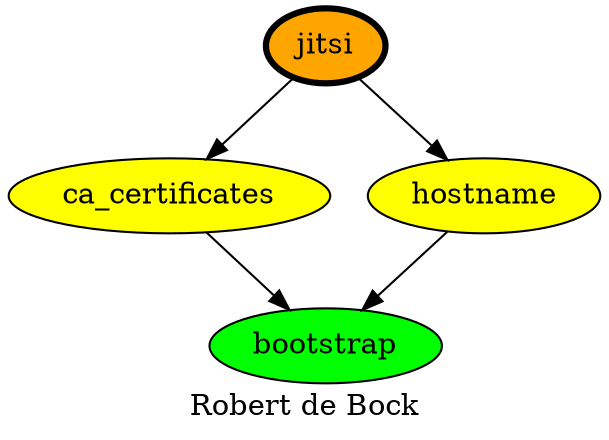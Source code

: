 digraph PhiloDilemma {
  label = "Robert de Bock" ;
  overlap=false
  {
    bootstrap [fillcolor=green style=filled]
    ca_certificates [fillcolor=yellow style=filled]
    hostname [fillcolor=yellow style=filled]
    "jitsi" [fillcolor=orange style=filled penwidth=3]
  }
  {ca_certificates hostname} -> bootstrap
  "jitsi" -> {ca_certificates hostname}
}
